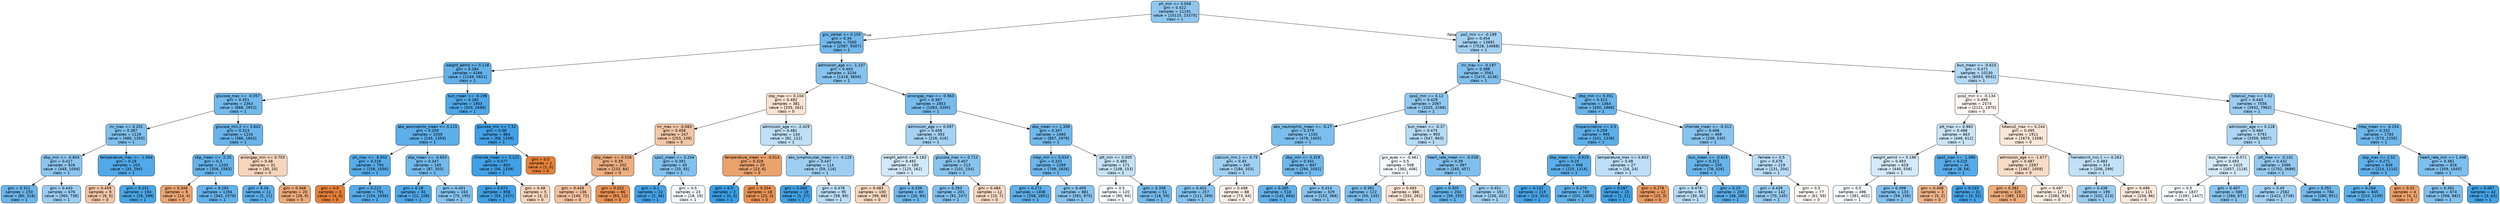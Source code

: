 digraph Tree {
node [shape=box, style="filled, rounded", color="black", fontname="helvetica"] ;
edge [fontname="helvetica"] ;
0 [label="ph_min <= 0.058\ngini = 0.422\nsamples = 21191\nvalue = [10115, 23375]\nclass = 1", fillcolor="#8fc7f0"] ;
1 [label="gcs_verbal <= 0.155\ngini = 0.34\nsamples = 7500\nvalue = [2587, 9307]\nclass = 1", fillcolor="#70b8ec"] ;
0 -> 1 [labeldistance=2.5, labelangle=45, headlabel="True"] ;
2 [label="weight_admit <= 0.118\ngini = 0.284\nsamples = 4266\nvalue = [1169, 5651]\nclass = 1", fillcolor="#62b1ea"] ;
1 -> 2 ;
3 [label="glucose_max <= -0.057\ngini = 0.351\nsamples = 2363\nvalue = [866, 2953]\nclass = 1", fillcolor="#73baed"] ;
2 -> 3 ;
4 [label="inr_max <= 0.201\ngini = 0.387\nsamples = 1129\nvalue = [480, 1350]\nclass = 1", fillcolor="#7fc0ee"] ;
3 -> 4 ;
5 [label="dbp_min <= -0.604\ngini = 0.417\nsamples = 926\nvalue = [445, 1056]\nclass = 1", fillcolor="#8cc6f0"] ;
4 -> 5 ;
6 [label="gini = 0.321\nsamples = 250\nvalue = [80, 318]\nclass = 1", fillcolor="#6bb6ec"] ;
5 -> 6 ;
7 [label="gini = 0.443\nsamples = 676\nvalue = [365, 738]\nclass = 1", fillcolor="#9bcdf2"] ;
5 -> 7 ;
8 [label="temperature_max <= -1.564\ngini = 0.19\nsamples = 203\nvalue = [35, 294]\nclass = 1", fillcolor="#51a9e8"] ;
4 -> 8 ;
9 [label="gini = 0.459\nsamples = 9\nvalue = [9, 5]\nclass = 0", fillcolor="#f3c7a7"] ;
8 -> 9 ;
10 [label="gini = 0.151\nsamples = 194\nvalue = [26, 289]\nclass = 1", fillcolor="#4ba6e7"] ;
8 -> 10 ;
11 [label="glucose_min.2 <= 3.842\ngini = 0.313\nsamples = 1234\nvalue = [386, 1603]\nclass = 1", fillcolor="#69b5eb"] ;
3 -> 11 ;
12 [label="sbp_mean <= -2.35\ngini = 0.3\nsamples = 1203\nvalue = [356, 1583]\nclass = 1", fillcolor="#66b3eb"] ;
11 -> 12 ;
13 [label="gini = 0.346\nsamples = 9\nvalue = [14, 4]\nclass = 0", fillcolor="#eca572"] ;
12 -> 13 ;
14 [label="gini = 0.293\nsamples = 1194\nvalue = [342, 1579]\nclass = 1", fillcolor="#64b2eb"] ;
12 -> 14 ;
15 [label="aniongap_min <= 0.703\ngini = 0.48\nsamples = 31\nvalue = [30, 20]\nclass = 0", fillcolor="#f6d5bd"] ;
11 -> 15 ;
16 [label="gini = 0.26\nsamples = 11\nvalue = [2, 11]\nclass = 1", fillcolor="#5dafea"] ;
15 -> 16 ;
17 [label="gini = 0.368\nsamples = 20\nvalue = [28, 9]\nclass = 0", fillcolor="#edaa79"] ;
15 -> 17 ;
18 [label="bun_mean <= -0.198\ngini = 0.182\nsamples = 1903\nvalue = [303, 2698]\nclass = 1", fillcolor="#4fa8e8"] ;
2 -> 18 ;
19 [label="abs_eosinophils_mean <= 0.115\ngini = 0.259\nsamples = 1039\nvalue = [245, 1359]\nclass = 1", fillcolor="#5dafea"] ;
18 -> 19 ;
20 [label="ph_max <= -6.932\ngini = 0.226\nsamples = 794\nvalue = [158, 1056]\nclass = 1", fillcolor="#57ace9"] ;
19 -> 20 ;
21 [label="gini = 0.0\nsamples = 3\nvalue = [4, 0]\nclass = 0", fillcolor="#e58139"] ;
20 -> 21 ;
22 [label="gini = 0.222\nsamples = 791\nvalue = [154, 1056]\nclass = 1", fillcolor="#56abe9"] ;
20 -> 22 ;
23 [label="sbp_mean <= -0.653\ngini = 0.347\nsamples = 245\nvalue = [87, 303]\nclass = 1", fillcolor="#72b9ec"] ;
19 -> 23 ;
24 [label="gini = 0.18\nsamples = 82\nvalue = [12, 108]\nclass = 1", fillcolor="#4fa8e8"] ;
23 -> 24 ;
25 [label="gini = 0.401\nsamples = 163\nvalue = [75, 195]\nclass = 1", fillcolor="#85c3ef"] ;
23 -> 25 ;
26 [label="glucose_min <= 7.52\ngini = 0.08\nsamples = 864\nvalue = [58, 1339]\nclass = 1", fillcolor="#42a1e6"] ;
18 -> 26 ;
27 [label="chloride_mean <= 3.122\ngini = 0.077\nsamples = 863\nvalue = [56, 1339]\nclass = 1", fillcolor="#41a1e6"] ;
26 -> 27 ;
28 [label="gini = 0.073\nsamples = 858\nvalue = [53, 1337]\nclass = 1", fillcolor="#41a1e6"] ;
27 -> 28 ;
29 [label="gini = 0.48\nsamples = 5\nvalue = [3, 2]\nclass = 0", fillcolor="#f6d5bd"] ;
27 -> 29 ;
30 [label="gini = 0.0\nsamples = 1\nvalue = [2, 0]\nclass = 0", fillcolor="#e58139"] ;
26 -> 30 ;
31 [label="admission_age <= -1.237\ngini = 0.403\nsamples = 3234\nvalue = [1418, 3656]\nclass = 1", fillcolor="#86c3ef"] ;
1 -> 31 ;
32 [label="sbp_max <= 0.104\ngini = 0.492\nsamples = 381\nvalue = [335, 261]\nclass = 0", fillcolor="#f9e3d3"] ;
31 -> 32 ;
33 [label="inr_max <= -0.083\ngini = 0.458\nsamples = 247\nvalue = [253, 139]\nclass = 0", fillcolor="#f3c6a6"] ;
32 -> 33 ;
34 [label="dbp_mean <= 0.526\ngini = 0.39\nsamples = 202\nvalue = [233, 84]\nclass = 0", fillcolor="#eeae80"] ;
33 -> 34 ;
35 [label="gini = 0.449\nsamples = 136\nvalue = [140, 72]\nclass = 0", fillcolor="#f2c29f"] ;
34 -> 35 ;
36 [label="gini = 0.202\nsamples = 66\nvalue = [93, 12]\nclass = 0", fillcolor="#e89153"] ;
34 -> 36 ;
37 [label="spo2_mean <= 0.204\ngini = 0.391\nsamples = 45\nvalue = [20, 55]\nclass = 1", fillcolor="#81c1ee"] ;
33 -> 37 ;
38 [label="gini = 0.1\nsamples = 22\nvalue = [2, 36]\nclass = 1", fillcolor="#44a2e6"] ;
37 -> 38 ;
39 [label="gini = 0.5\nsamples = 23\nvalue = [18, 19]\nclass = 1", fillcolor="#f5fafe"] ;
37 -> 39 ;
40 [label="admission_age <= -2.429\ngini = 0.481\nsamples = 134\nvalue = [82, 122]\nclass = 1", fillcolor="#bedff6"] ;
32 -> 40 ;
41 [label="temperature_mean <= -0.014\ngini = 0.328\nsamples = 20\nvalue = [23, 6]\nclass = 0", fillcolor="#eca26d"] ;
40 -> 41 ;
42 [label="gini = 0.0\nsamples = 2\nvalue = [0, 3]\nclass = 1", fillcolor="#399de5"] ;
41 -> 42 ;
43 [label="gini = 0.204\nsamples = 18\nvalue = [23, 3]\nclass = 0", fillcolor="#e89153"] ;
41 -> 43 ;
44 [label="abs_lymphocytes_mean <= -0.125\ngini = 0.447\nsamples = 114\nvalue = [59, 116]\nclass = 1", fillcolor="#9ecff2"] ;
40 -> 44 ;
45 [label="gini = 0.069\nsamples = 19\nvalue = [1, 27]\nclass = 1", fillcolor="#40a1e6"] ;
44 -> 45 ;
46 [label="gini = 0.478\nsamples = 95\nvalue = [58, 89]\nclass = 1", fillcolor="#baddf6"] ;
44 -> 46 ;
47 [label="aniongap_max <= -0.963\ngini = 0.367\nsamples = 2853\nvalue = [1083, 3395]\nclass = 1", fillcolor="#78bced"] ;
31 -> 47 ;
48 [label="admission_age <= 0.097\ngini = 0.456\nsamples = 393\nvalue = [226, 416]\nclass = 1", fillcolor="#a5d2f3"] ;
47 -> 48 ;
49 [label="weight_admit <= 0.183\ngini = 0.492\nsamples = 180\nvalue = [125, 162]\nclass = 1", fillcolor="#d2e9f9"] ;
48 -> 49 ;
50 [label="gini = 0.483\nsamples = 100\nvalue = [99, 68]\nclass = 0", fillcolor="#f7d8c1"] ;
49 -> 50 ;
51 [label="gini = 0.339\nsamples = 80\nvalue = [26, 94]\nclass = 1", fillcolor="#70b8ec"] ;
49 -> 51 ;
52 [label="glucose_max <= 0.712\ngini = 0.407\nsamples = 213\nvalue = [101, 254]\nclass = 1", fillcolor="#88c4ef"] ;
48 -> 52 ;
53 [label="gini = 0.393\nsamples = 201\nvalue = [91, 247]\nclass = 1", fillcolor="#82c1ef"] ;
52 -> 53 ;
54 [label="gini = 0.484\nsamples = 12\nvalue = [10, 7]\nclass = 0", fillcolor="#f7d9c4"] ;
52 -> 54 ;
55 [label="dbp_mean <= 1.306\ngini = 0.347\nsamples = 2460\nvalue = [857, 2979]\nclass = 1", fillcolor="#72b9ec"] ;
47 -> 55 ;
56 [label="mbp_min <= 0.034\ngini = 0.331\nsamples = 2289\nvalue = [749, 2826]\nclass = 1", fillcolor="#6db7ec"] ;
55 -> 56 ;
57 [label="gini = 0.272\nsamples = 1408\nvalue = [358, 1851]\nclass = 1", fillcolor="#5fb0ea"] ;
56 -> 57 ;
58 [label="gini = 0.409\nsamples = 881\nvalue = [391, 975]\nclass = 1", fillcolor="#88c4ef"] ;
56 -> 58 ;
59 [label="ptt_min <= 0.005\ngini = 0.485\nsamples = 171\nvalue = [108, 153]\nclass = 1", fillcolor="#c5e2f7"] ;
55 -> 59 ;
60 [label="gini = 0.5\nsamples = 120\nvalue = [90, 94]\nclass = 1", fillcolor="#f7fbfe"] ;
59 -> 60 ;
61 [label="gini = 0.358\nsamples = 51\nvalue = [18, 59]\nclass = 1", fillcolor="#75bbed"] ;
59 -> 61 ;
62 [label="po2_min <= -0.199\ngini = 0.454\nsamples = 13691\nvalue = [7528, 14068]\nclass = 1", fillcolor="#a3d1f3"] ;
0 -> 62 [labeldistance=2.5, labelangle=-45, headlabel="False"] ;
63 [label="inr_max <= -0.197\ngini = 0.388\nsamples = 3561\nvalue = [1475, 4136]\nclass = 1", fillcolor="#80c0ee"] ;
62 -> 63 ;
64 [label="spo2_min <= 0.12\ngini = 0.429\nsamples = 2097\nvalue = [1025, 2268]\nclass = 1", fillcolor="#92c9f1"] ;
63 -> 64 ;
65 [label="abs_neutrophils_mean <= -0.27\ngini = 0.379\nsamples = 1192\nvalue = [478, 1405]\nclass = 1", fillcolor="#7cbeee"] ;
64 -> 65 ;
66 [label="calcium_min.1 <= 0.75\ngini = 0.45\nsamples = 345\nvalue = [184, 353]\nclass = 1", fillcolor="#a0d0f3"] ;
65 -> 66 ;
67 [label="gini = 0.401\nsamples = 257\nvalue = [111, 289]\nclass = 1", fillcolor="#85c3ef"] ;
66 -> 67 ;
68 [label="gini = 0.498\nsamples = 88\nvalue = [73, 64]\nclass = 0", fillcolor="#fcefe7"] ;
66 -> 68 ;
69 [label="dbp_min <= 0.329\ngini = 0.341\nsamples = 847\nvalue = [294, 1052]\nclass = 1", fillcolor="#70b8ec"] ;
65 -> 69 ;
70 [label="gini = 0.285\nsamples = 518\nvalue = [142, 684]\nclass = 1", fillcolor="#62b1ea"] ;
69 -> 70 ;
71 [label="gini = 0.414\nsamples = 329\nvalue = [152, 368]\nclass = 1", fillcolor="#8bc5f0"] ;
69 -> 71 ;
72 [label="bun_mean <= -0.37\ngini = 0.475\nsamples = 905\nvalue = [547, 863]\nclass = 1", fillcolor="#b6dbf5"] ;
64 -> 72 ;
73 [label="gcs_eyes <= -0.461\ngini = 0.5\nsamples = 508\nvalue = [382, 406]\nclass = 1", fillcolor="#f3f9fd"] ;
72 -> 73 ;
74 [label="gini = 0.381\nsamples = 122\nvalue = [50, 145]\nclass = 1", fillcolor="#7dbfee"] ;
73 -> 74 ;
75 [label="gini = 0.493\nsamples = 386\nvalue = [332, 261]\nclass = 0", fillcolor="#f9e4d5"] ;
73 -> 75 ;
76 [label="heart_rate_mean <= -0.038\ngini = 0.39\nsamples = 397\nvalue = [165, 457]\nclass = 1", fillcolor="#80c0ee"] ;
72 -> 76 ;
77 [label="gini = 0.305\nsamples = 204\nvalue = [59, 255]\nclass = 1", fillcolor="#67b4eb"] ;
76 -> 77 ;
78 [label="gini = 0.451\nsamples = 193\nvalue = [106, 202]\nclass = 1", fillcolor="#a1d0f3"] ;
76 -> 78 ;
79 [label="dbp_min <= 0.351\ngini = 0.313\nsamples = 1464\nvalue = [450, 1868]\nclass = 1", fillcolor="#69b5eb"] ;
63 -> 79 ;
80 [label="hispanic/latino <= 0.5\ngini = 0.259\nsamples = 995\nvalue = [241, 1338]\nclass = 1", fillcolor="#5dafea"] ;
79 -> 80 ;
81 [label="dbp_mean <= -0.929\ngini = 0.25\nsamples = 968\nvalue = [225, 1314]\nclass = 1", fillcolor="#5baee9"] ;
80 -> 81 ;
82 [label="gini = 0.132\nsamples = 219\nvalue = [24, 314]\nclass = 1", fillcolor="#48a4e7"] ;
81 -> 82 ;
83 [label="gini = 0.279\nsamples = 749\nvalue = [201, 1000]\nclass = 1", fillcolor="#61b1ea"] ;
81 -> 83 ;
84 [label="temperature_max <= 0.603\ngini = 0.48\nsamples = 27\nvalue = [16, 24]\nclass = 1", fillcolor="#bddef6"] ;
80 -> 84 ;
85 [label="gini = 0.087\nsamples = 15\nvalue = [1, 21]\nclass = 1", fillcolor="#42a2e6"] ;
84 -> 85 ;
86 [label="gini = 0.278\nsamples = 12\nvalue = [15, 3]\nclass = 0", fillcolor="#ea9a61"] ;
84 -> 86 ;
87 [label="chloride_mean <= -0.312\ngini = 0.406\nsamples = 469\nvalue = [209, 530]\nclass = 1", fillcolor="#87c4ef"] ;
79 -> 87 ;
88 [label="bun_mean <= -0.615\ngini = 0.312\nsamples = 250\nvalue = [78, 326]\nclass = 1", fillcolor="#68b4eb"] ;
87 -> 88 ;
89 [label="gini = 0.478\nsamples = 50\nvalue = [30, 46]\nclass = 1", fillcolor="#baddf6"] ;
88 -> 89 ;
90 [label="gini = 0.25\nsamples = 200\nvalue = [48, 280]\nclass = 1", fillcolor="#5baee9"] ;
88 -> 90 ;
91 [label="female <= 0.5\ngini = 0.476\nsamples = 219\nvalue = [131, 204]\nclass = 1", fillcolor="#b8dcf6"] ;
87 -> 91 ;
92 [label="gini = 0.439\nsamples = 142\nvalue = [70, 145]\nclass = 1", fillcolor="#99ccf2"] ;
91 -> 92 ;
93 [label="gini = 0.5\nsamples = 77\nvalue = [61, 59]\nclass = 0", fillcolor="#fefbf9"] ;
91 -> 93 ;
94 [label="bun_mean <= -0.615\ngini = 0.471\nsamples = 10130\nvalue = [6053, 9932]\nclass = 1", fillcolor="#b2d9f5"] ;
62 -> 94 ;
95 [label="pco2_min <= -0.134\ngini = 0.499\nsamples = 2574\nvalue = [2121, 1970]\nclass = 0", fillcolor="#fdf6f1"] ;
94 -> 95 ;
96 [label="ptt_max <= 0.983\ngini = 0.488\nsamples = 663\nvalue = [448, 612]\nclass = 1", fillcolor="#cae5f8"] ;
95 -> 96 ;
97 [label="weight_admit <= 0.196\ngini = 0.493\nsamples = 629\nvalue = [440, 558]\nclass = 1", fillcolor="#d5eafa"] ;
96 -> 97 ;
98 [label="gini = 0.5\nsamples = 496\nvalue = [381, 402]\nclass = 1", fillcolor="#f5fafe"] ;
97 -> 98 ;
99 [label="gini = 0.398\nsamples = 133\nvalue = [59, 156]\nclass = 1", fillcolor="#84c2ef"] ;
97 -> 99 ;
100 [label="spo2_max <= -1.086\ngini = 0.225\nsamples = 34\nvalue = [8, 54]\nclass = 1", fillcolor="#56ace9"] ;
96 -> 100 ;
101 [label="gini = 0.408\nsamples = 3\nvalue = [5, 2]\nclass = 0", fillcolor="#efb388"] ;
100 -> 101 ;
102 [label="gini = 0.103\nsamples = 31\nvalue = [3, 52]\nclass = 1", fillcolor="#44a3e6"] ;
100 -> 102 ;
103 [label="totalco2_max <= 0.244\ngini = 0.495\nsamples = 1911\nvalue = [1673, 1358]\nclass = 0", fillcolor="#fae7da"] ;
95 -> 103 ;
104 [label="admission_age <= -1.677\ngini = 0.487\nsamples = 1597\nvalue = [1467, 1059]\nclass = 0", fillcolor="#f8dcc8"] ;
103 -> 104 ;
105 [label="gini = 0.382\nsamples = 326\nvalue = [385, 133]\nclass = 0", fillcolor="#eead7d"] ;
104 -> 105 ;
106 [label="gini = 0.497\nsamples = 1271\nvalue = [1082, 926]\nclass = 0", fillcolor="#fbede2"] ;
104 -> 106 ;
107 [label="hematocrit_min.1 <= 0.263\ngini = 0.483\nsamples = 314\nvalue = [206, 299]\nclass = 1", fillcolor="#c1e1f7"] ;
103 -> 107 ;
108 [label="gini = 0.438\nsamples = 199\nvalue = [102, 213]\nclass = 1", fillcolor="#98ccf1"] ;
107 -> 108 ;
109 [label="gini = 0.496\nsamples = 115\nvalue = [104, 86]\nclass = 0", fillcolor="#fae9dd"] ;
107 -> 109 ;
110 [label="totalco2_max <= 0.02\ngini = 0.443\nsamples = 7556\nvalue = [3932, 7962]\nclass = 1", fillcolor="#9bcdf2"] ;
94 -> 110 ;
111 [label="admission_age <= 0.128\ngini = 0.464\nsamples = 5791\nvalue = [3359, 5807]\nclass = 1", fillcolor="#acd6f4"] ;
110 -> 111 ;
112 [label="bun_mean <= 0.071\ngini = 0.493\nsamples = 2425\nvalue = [1657, 2118]\nclass = 1", fillcolor="#d4eaf9"] ;
111 -> 112 ;
113 [label="gini = 0.5\nsamples = 1837\nvalue = [1391, 1447]\nclass = 1", fillcolor="#f7fbfe"] ;
112 -> 113 ;
114 [label="gini = 0.407\nsamples = 588\nvalue = [266, 671]\nclass = 1", fillcolor="#87c4ef"] ;
112 -> 114 ;
115 [label="ptt_max <= -0.101\ngini = 0.432\nsamples = 3366\nvalue = [1702, 3689]\nclass = 1", fillcolor="#94caf1"] ;
111 -> 115 ;
116 [label="gini = 0.45\nsamples = 2582\nvalue = [1422, 2738]\nclass = 1", fillcolor="#a0d0f3"] ;
115 -> 116 ;
117 [label="gini = 0.351\nsamples = 784\nvalue = [280, 951]\nclass = 1", fillcolor="#73baed"] ;
115 -> 117 ;
118 [label="mbp_mean <= -0.254\ngini = 0.332\nsamples = 1765\nvalue = [573, 2155]\nclass = 1", fillcolor="#6eb7ec"] ;
110 -> 118 ;
119 [label="sbp_max <= 2.52\ngini = 0.271\nsamples = 849\nvalue = [214, 1110]\nclass = 1", fillcolor="#5fb0ea"] ;
118 -> 119 ;
120 [label="gini = 0.268\nsamples = 845\nvalue = [210, 1109]\nclass = 1", fillcolor="#5eb0ea"] ;
119 -> 120 ;
121 [label="gini = 0.32\nsamples = 4\nvalue = [4, 1]\nclass = 0", fillcolor="#eca06a"] ;
119 -> 121 ;
122 [label="heart_rate_min <= 1.448\ngini = 0.381\nsamples = 916\nvalue = [359, 1045]\nclass = 1", fillcolor="#7dbfee"] ;
118 -> 122 ;
123 [label="gini = 0.391\nsamples = 874\nvalue = [356, 982]\nclass = 1", fillcolor="#81c1ee"] ;
122 -> 123 ;
124 [label="gini = 0.087\nsamples = 42\nvalue = [3, 63]\nclass = 1", fillcolor="#42a2e6"] ;
122 -> 124 ;
}